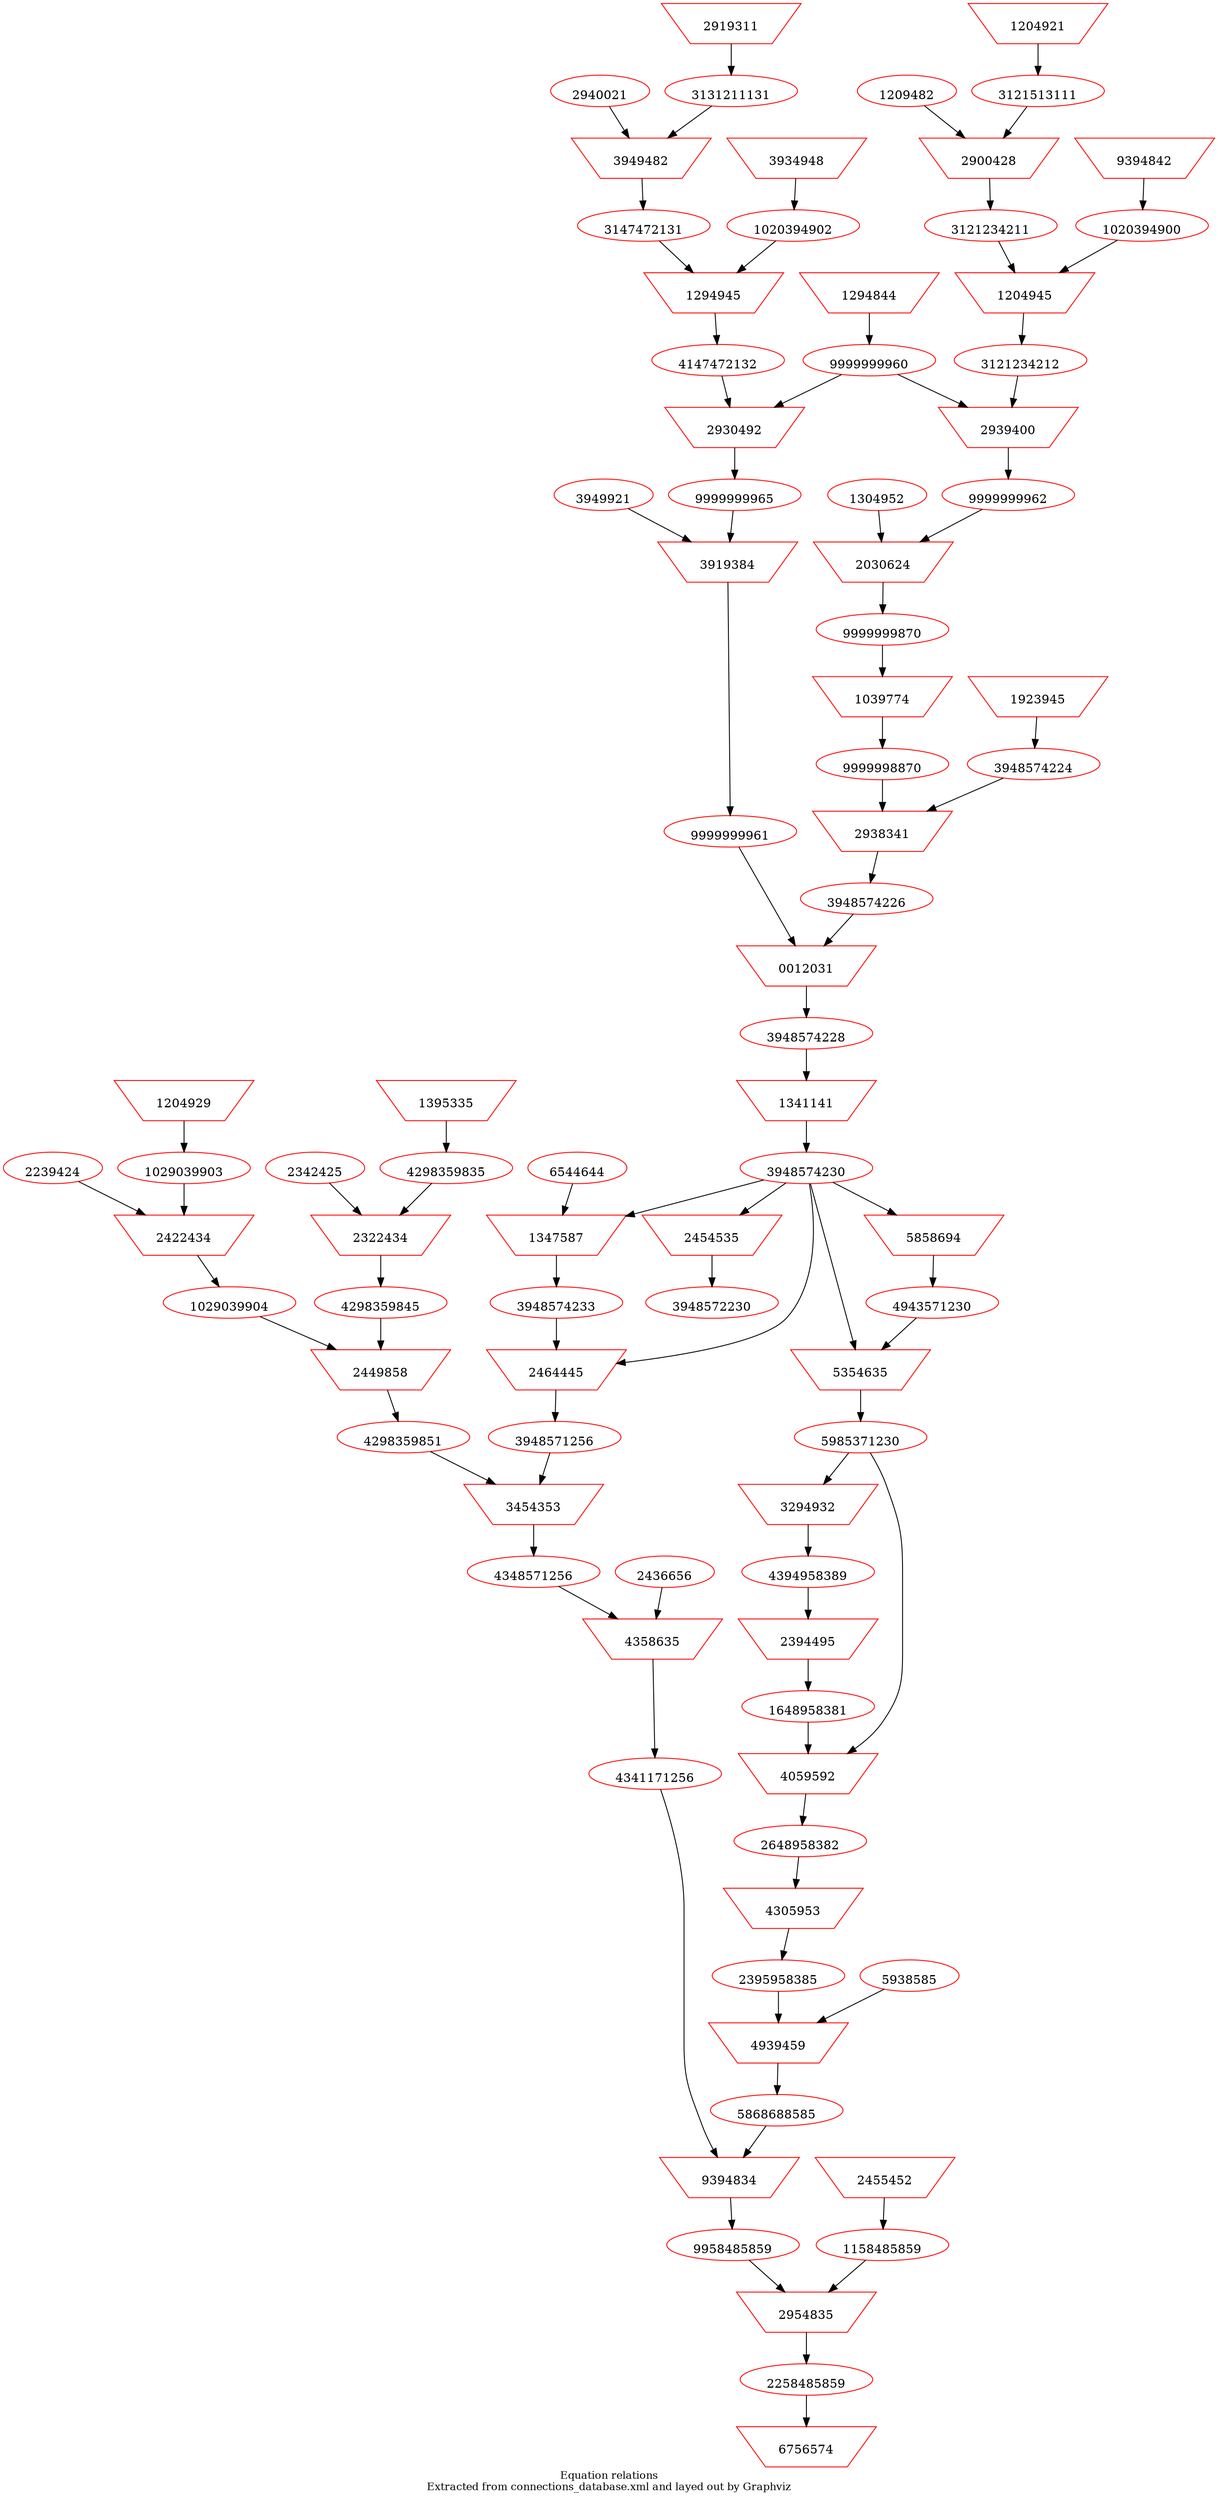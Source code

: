 # Graphviz
# date created: 20150805
# Command to produce output:
# neato -Tsvg thisfile.gv > out.svg
# http://www.graphviz.org/Gallery/directed/traffic_lights.gv.txt
# http://www.graphviz.org/content/traffic_lights
digraph physicsEquations {
overlap=false;
label="Equation relations\nExtracted from connections_database.xml and layed out by Graphviz";
fontsize=12;
6544644 [shape=ellipse,color=red,image="/Users/benpayne/version_controlled/proofofconcept/lib/images_feed_png/6544644.png",labelloc=b,URL="http://feed.com"];
2940021 [shape=ellipse,color=red,image="/Users/benpayne/version_controlled/proofofconcept/lib/images_feed_png/2940021.png",labelloc=b,URL="http://feed.com"];
3949921 [shape=ellipse,color=red,image="/Users/benpayne/version_controlled/proofofconcept/lib/images_feed_png/3949921.png",labelloc=b,URL="http://feed.com"];
2436656 [shape=ellipse,color=red,image="/Users/benpayne/version_controlled/proofofconcept/lib/images_feed_png/2436656.png",labelloc=b,URL="http://feed.com"];
1304952 [shape=ellipse,color=red,image="/Users/benpayne/version_controlled/proofofconcept/lib/images_feed_png/1304952.png",labelloc=b,URL="http://feed.com"];
5938585 [shape=ellipse,color=red,image="/Users/benpayne/version_controlled/proofofconcept/lib/images_feed_png/5938585.png",labelloc=b,URL="http://feed.com"];
2239424 [shape=ellipse,color=red,image="/Users/benpayne/version_controlled/proofofconcept/lib/images_feed_png/2239424.png",labelloc=b,URL="http://feed.com"];
1209482 [shape=ellipse,color=red,image="/Users/benpayne/version_controlled/proofofconcept/lib/images_feed_png/1209482.png",labelloc=b,URL="http://feed.com"];
2342425 [shape=ellipse,color=red,image="/Users/benpayne/version_controlled/proofofconcept/lib/images_feed_png/2342425.png",labelloc=b,URL="http://feed.com"];
5868688585 [shape=ellipse,color=red,image="/Users/benpayne/version_controlled/proofofconcept/lib/images_expression_png/5868688585.png",labelloc=b,URL="http://expre.com"];
5985371230 [shape=ellipse,color=red,image="/Users/benpayne/version_controlled/proofofconcept/lib/images_expression_png/5985371230.png",labelloc=b,URL="http://expre.com"];
4298359835 [shape=ellipse,color=red,image="/Users/benpayne/version_controlled/proofofconcept/lib/images_expression_png/4298359835.png",labelloc=b,URL="http://expre.com"];
4298359851 [shape=ellipse,color=red,image="/Users/benpayne/version_controlled/proofofconcept/lib/images_expression_png/4298359851.png",labelloc=b,URL="http://expre.com"];
2258485859 [shape=ellipse,color=red,image="/Users/benpayne/version_controlled/proofofconcept/lib/images_expression_png/2258485859.png",labelloc=b,URL="http://expre.com"];
9999999960 [shape=ellipse,color=red,image="/Users/benpayne/version_controlled/proofofconcept/lib/images_expression_png/9999999960.png",labelloc=b,URL="http://expre.com"];
9999999961 [shape=ellipse,color=red,image="/Users/benpayne/version_controlled/proofofconcept/lib/images_expression_png/9999999961.png",labelloc=b,URL="http://expre.com"];
9999999962 [shape=ellipse,color=red,image="/Users/benpayne/version_controlled/proofofconcept/lib/images_expression_png/9999999962.png",labelloc=b,URL="http://expre.com"];
9999999965 [shape=ellipse,color=red,image="/Users/benpayne/version_controlled/proofofconcept/lib/images_expression_png/9999999965.png",labelloc=b,URL="http://expre.com"];
4348571256 [shape=ellipse,color=red,image="/Users/benpayne/version_controlled/proofofconcept/lib/images_expression_png/4348571256.png",labelloc=b,URL="http://expre.com"];
4394958389 [shape=ellipse,color=red,image="/Users/benpayne/version_controlled/proofofconcept/lib/images_expression_png/4394958389.png",labelloc=b,URL="http://expre.com"];
1029039903 [shape=ellipse,color=red,image="/Users/benpayne/version_controlled/proofofconcept/lib/images_expression_png/1029039903.png",labelloc=b,URL="http://expre.com"];
3948572230 [shape=ellipse,color=red,image="/Users/benpayne/version_controlled/proofofconcept/lib/images_expression_png/3948572230.png",labelloc=b,URL="http://expre.com"];
4341171256 [shape=ellipse,color=red,image="/Users/benpayne/version_controlled/proofofconcept/lib/images_expression_png/4341171256.png",labelloc=b,URL="http://expre.com"];
9958485859 [shape=ellipse,color=red,image="/Users/benpayne/version_controlled/proofofconcept/lib/images_expression_png/9958485859.png",labelloc=b,URL="http://expre.com"];
4147472132 [shape=ellipse,color=red,image="/Users/benpayne/version_controlled/proofofconcept/lib/images_expression_png/4147472132.png",labelloc=b,URL="http://expre.com"];
3948574230 [shape=ellipse,color=red,image="/Users/benpayne/version_controlled/proofofconcept/lib/images_expression_png/3948574230.png",labelloc=b,URL="http://expre.com"];
3948574233 [shape=ellipse,color=red,image="/Users/benpayne/version_controlled/proofofconcept/lib/images_expression_png/3948574233.png",labelloc=b,URL="http://expre.com"];
3147472131 [shape=ellipse,color=red,image="/Users/benpayne/version_controlled/proofofconcept/lib/images_expression_png/3147472131.png",labelloc=b,URL="http://expre.com"];
1158485859 [shape=ellipse,color=red,image="/Users/benpayne/version_controlled/proofofconcept/lib/images_expression_png/1158485859.png",labelloc=b,URL="http://expre.com"];
9999998870 [shape=ellipse,color=red,image="/Users/benpayne/version_controlled/proofofconcept/lib/images_expression_png/9999998870.png",labelloc=b,URL="http://expre.com"];
3131211131 [shape=ellipse,color=red,image="/Users/benpayne/version_controlled/proofofconcept/lib/images_expression_png/3131211131.png",labelloc=b,URL="http://expre.com"];
4298359845 [shape=ellipse,color=red,image="/Users/benpayne/version_controlled/proofofconcept/lib/images_expression_png/4298359845.png",labelloc=b,URL="http://expre.com"];
1648958381 [shape=ellipse,color=red,image="/Users/benpayne/version_controlled/proofofconcept/lib/images_expression_png/1648958381.png",labelloc=b,URL="http://expre.com"];
3121513111 [shape=ellipse,color=red,image="/Users/benpayne/version_controlled/proofofconcept/lib/images_expression_png/3121513111.png",labelloc=b,URL="http://expre.com"];
3948571256 [shape=ellipse,color=red,image="/Users/benpayne/version_controlled/proofofconcept/lib/images_expression_png/3948571256.png",labelloc=b,URL="http://expre.com"];
9999999870 [shape=ellipse,color=red,image="/Users/benpayne/version_controlled/proofofconcept/lib/images_expression_png/9999999870.png",labelloc=b,URL="http://expre.com"];
3121234211 [shape=ellipse,color=red,image="/Users/benpayne/version_controlled/proofofconcept/lib/images_expression_png/3121234211.png",labelloc=b,URL="http://expre.com"];
3121234212 [shape=ellipse,color=red,image="/Users/benpayne/version_controlled/proofofconcept/lib/images_expression_png/3121234212.png",labelloc=b,URL="http://expre.com"];
2395958385 [shape=ellipse,color=red,image="/Users/benpayne/version_controlled/proofofconcept/lib/images_expression_png/2395958385.png",labelloc=b,URL="http://expre.com"];
2648958382 [shape=ellipse,color=red,image="/Users/benpayne/version_controlled/proofofconcept/lib/images_expression_png/2648958382.png",labelloc=b,URL="http://expre.com"];
3948574226 [shape=ellipse,color=red,image="/Users/benpayne/version_controlled/proofofconcept/lib/images_expression_png/3948574226.png",labelloc=b,URL="http://expre.com"];
3948574224 [shape=ellipse,color=red,image="/Users/benpayne/version_controlled/proofofconcept/lib/images_expression_png/3948574224.png",labelloc=b,URL="http://expre.com"];
4943571230 [shape=ellipse,color=red,image="/Users/benpayne/version_controlled/proofofconcept/lib/images_expression_png/4943571230.png",labelloc=b,URL="http://expre.com"];
1020394900 [shape=ellipse,color=red,image="/Users/benpayne/version_controlled/proofofconcept/lib/images_expression_png/1020394900.png",labelloc=b,URL="http://expre.com"];
1029039904 [shape=ellipse,color=red,image="/Users/benpayne/version_controlled/proofofconcept/lib/images_expression_png/1029039904.png",labelloc=b,URL="http://expre.com"];
1020394902 [shape=ellipse,color=red,image="/Users/benpayne/version_controlled/proofofconcept/lib/images_expression_png/1020394902.png",labelloc=b,URL="http://expre.com"];
3948574228 [shape=ellipse,color=red,image="/Users/benpayne/version_controlled/proofofconcept/lib/images_expression_png/3948574228.png",labelloc=b,URL="http://expre.com"];
9394842 [shape=invtrapezium,color=red,image="/Users/benpayne/version_controlled/proofofconcept/lib/images_infrule_png/declareInitialEq.png",labelloc=b,URL="http://infrule.com"];
2954835 [shape=invtrapezium,color=red,image="/Users/benpayne/version_controlled/proofofconcept/lib/images_infrule_png/subLHSofEqXintoEqY.png",labelloc=b,URL="http://infrule.com"];
2454535 [shape=invtrapezium,color=red,image="/Users/benpayne/version_controlled/proofofconcept/lib/images_infrule_png/applyGradientToScalarFunction.png",labelloc=b,URL="http://infrule.com"];
1039774 [shape=invtrapezium,color=red,image="/Users/benpayne/version_controlled/proofofconcept/lib/images_infrule_png/replaceScalarWithVector.png",labelloc=b,URL="http://infrule.com"];
3919384 [shape=invtrapezium,color=red,image="/Users/benpayne/version_controlled/proofofconcept/lib/images_infrule_png/dividebothsidesby.png",labelloc=b,URL="http://infrule.com"];
0012031 [shape=invtrapezium,color=red,image="/Users/benpayne/version_controlled/proofofconcept/lib/images_infrule_png/subRHSofEqXintoEqY.png",labelloc=b,URL="http://infrule.com"];
4358635 [shape=invtrapezium,color=red,image="/Users/benpayne/version_controlled/proofofconcept/lib/images_infrule_png/multbothsidesby.png",labelloc=b,URL="http://infrule.com"];
2464445 [shape=invtrapezium,color=red,image="/Users/benpayne/version_controlled/proofofconcept/lib/images_infrule_png/subRHSofEqXintoEqY.png",labelloc=b,URL="http://infrule.com"];
1294945 [shape=invtrapezium,color=red,image="/Users/benpayne/version_controlled/proofofconcept/lib/images_infrule_png/subRHSofEqXintoEqY.png",labelloc=b,URL="http://infrule.com"];
2449858 [shape=invtrapezium,color=red,image="/Users/benpayne/version_controlled/proofofconcept/lib/images_infrule_png/subRHSofEqXintoEqY.png",labelloc=b,URL="http://infrule.com"];
3934948 [shape=invtrapezium,color=red,image="/Users/benpayne/version_controlled/proofofconcept/lib/images_infrule_png/declareInitialEq.png",labelloc=b,URL="http://infrule.com"];
4059592 [shape=invtrapezium,color=red,image="/Users/benpayne/version_controlled/proofofconcept/lib/images_infrule_png/subRHSofEqXintoEqY.png",labelloc=b,URL="http://infrule.com"];
2939400 [shape=invtrapezium,color=red,image="/Users/benpayne/version_controlled/proofofconcept/lib/images_infrule_png/subRHSofEqXintoEqY.png",labelloc=b,URL="http://infrule.com"];
2422434 [shape=invtrapezium,color=red,image="/Users/benpayne/version_controlled/proofofconcept/lib/images_infrule_png/raiseBothSidesToPower.png",labelloc=b,URL="http://infrule.com"];
2030624 [shape=invtrapezium,color=red,image="/Users/benpayne/version_controlled/proofofconcept/lib/images_infrule_png/dividebothsidesby.png",labelloc=b,URL="http://infrule.com"];
2930492 [shape=invtrapezium,color=red,image="/Users/benpayne/version_controlled/proofofconcept/lib/images_infrule_png/subRHSofEqXintoEqY.png",labelloc=b,URL="http://infrule.com"];
1204921 [shape=invtrapezium,color=red,image="/Users/benpayne/version_controlled/proofofconcept/lib/images_infrule_png/declareInitialEq.png",labelloc=b,URL="http://infrule.com"];
1294844 [shape=invtrapezium,color=red,image="/Users/benpayne/version_controlled/proofofconcept/lib/images_infrule_png/declareInitialEq.png",labelloc=b,URL="http://infrule.com"];
3294932 [shape=invtrapezium,color=red,image="/Users/benpayne/version_controlled/proofofconcept/lib/images_infrule_png/applyDivergence.png",labelloc=b,URL="http://infrule.com"];
3454353 [shape=invtrapezium,color=red,image="/Users/benpayne/version_controlled/proofofconcept/lib/images_infrule_png/subRHSofEqXintoEqY.png",labelloc=b,URL="http://infrule.com"];
1204929 [shape=invtrapezium,color=red,image="/Users/benpayne/version_controlled/proofofconcept/lib/images_infrule_png/declareInitialEq.png",labelloc=b,URL="http://infrule.com"];
5354635 [shape=invtrapezium,color=red,image="/Users/benpayne/version_controlled/proofofconcept/lib/images_infrule_png/subRHSofEqXintoEqY.png",labelloc=b,URL="http://infrule.com"];
4939459 [shape=invtrapezium,color=red,image="/Users/benpayne/version_controlled/proofofconcept/lib/images_infrule_png/multbothsidesby.png",labelloc=b,URL="http://infrule.com"];
9394834 [shape=invtrapezium,color=red,image="/Users/benpayne/version_controlled/proofofconcept/lib/images_infrule_png/LHSofEqXeqLHSofEqY.png",labelloc=b,URL="http://infrule.com"];
1341141 [shape=invtrapezium,color=red,image="/Users/benpayne/version_controlled/proofofconcept/lib/images_infrule_png/simplify.png",labelloc=b,URL="http://infrule.com"];
6756574 [shape=invtrapezium,color=red,image="/Users/benpayne/version_controlled/proofofconcept/lib/images_infrule_png/declareFinalEq.png",labelloc=b,URL="http://infrule.com"];
2322434 [shape=invtrapezium,color=red,image="/Users/benpayne/version_controlled/proofofconcept/lib/images_infrule_png/multRHSbyUnity.png",labelloc=b,URL="http://infrule.com"];
3949482 [shape=invtrapezium,color=red,image="/Users/benpayne/version_controlled/proofofconcept/lib/images_infrule_png/dividebothsidesby.png",labelloc=b,URL="http://infrule.com"];
2394495 [shape=invtrapezium,color=red,image="/Users/benpayne/version_controlled/proofofconcept/lib/images_infrule_png/simplify.png",labelloc=b,URL="http://infrule.com"];
1347587 [shape=invtrapezium,color=red,image="/Users/benpayne/version_controlled/proofofconcept/lib/images_infrule_png/partialDiffWRT.png",labelloc=b,URL="http://infrule.com"];
1204945 [shape=invtrapezium,color=red,image="/Users/benpayne/version_controlled/proofofconcept/lib/images_infrule_png/subRHSofEqXintoEqY.png",labelloc=b,URL="http://infrule.com"];
1395335 [shape=invtrapezium,color=red,image="/Users/benpayne/version_controlled/proofofconcept/lib/images_infrule_png/declareInitialEq.png",labelloc=b,URL="http://infrule.com"];
1923945 [shape=invtrapezium,color=red,image="/Users/benpayne/version_controlled/proofofconcept/lib/images_infrule_png/declareInitialEq.png",labelloc=b,URL="http://infrule.com"];
5858694 [shape=invtrapezium,color=red,image="/Users/benpayne/version_controlled/proofofconcept/lib/images_infrule_png/simplify.png",labelloc=b,URL="http://infrule.com"];
2455452 [shape=invtrapezium,color=red,image="/Users/benpayne/version_controlled/proofofconcept/lib/images_infrule_png/declareInitialEq.png",labelloc=b,URL="http://infrule.com"];
2938341 [shape=invtrapezium,color=red,image="/Users/benpayne/version_controlled/proofofconcept/lib/images_infrule_png/subRHSofEqXintoEqY.png",labelloc=b,URL="http://infrule.com"];
2900428 [shape=invtrapezium,color=red,image="/Users/benpayne/version_controlled/proofofconcept/lib/images_infrule_png/dividebothsidesby.png",labelloc=b,URL="http://infrule.com"];
2919311 [shape=invtrapezium,color=red,image="/Users/benpayne/version_controlled/proofofconcept/lib/images_infrule_png/declareInitialEq.png",labelloc=b,URL="http://infrule.com"];
4305953 [shape=invtrapezium,color=red,image="/Users/benpayne/version_controlled/proofofconcept/lib/images_infrule_png/simplify.png",labelloc=b,URL="http://infrule.com"];
1204921 -> 3121513111;
2919311 -> 3131211131;
1294844 -> 9999999960;
9394842 -> 1020394900;
3934948 -> 1020394902;
2940021 -> 3949482;
3131211131 -> 3949482;
3949482 -> 3147472131;
3147472131 -> 1294945;
1020394902 -> 1294945;
1294945 -> 4147472132;
9999999960 -> 2930492;
4147472132 -> 2930492;
2930492 -> 9999999965;
3949921 -> 3919384;
9999999965 -> 3919384;
3919384 -> 9999999961;
1209482 -> 2900428;
3121513111 -> 2900428;
2900428 -> 3121234211;
3121234211 -> 1204945;
1020394900 -> 1204945;
1204945 -> 3121234212;
9999999960 -> 2939400;
3121234212 -> 2939400;
2939400 -> 9999999962;
1304952 -> 2030624;
9999999962 -> 2030624;
2030624 -> 9999999870;
9999999870 -> 1039774;
1039774 -> 9999998870;
1923945 -> 3948574224;
9999998870 -> 2938341;
3948574224 -> 2938341;
2938341 -> 3948574226;
9999999961 -> 0012031;
3948574226 -> 0012031;
0012031 -> 3948574228;
3948574228 -> 1341141;
1341141 -> 3948574230;
1204929 -> 1029039903;
1395335 -> 4298359835;
2239424 -> 2422434;
1029039903 -> 2422434;
2422434 -> 1029039904;
2342425 -> 2322434;
4298359835 -> 2322434;
2322434 -> 4298359845;
1029039904 -> 2449858;
4298359845 -> 2449858;
2449858 -> 4298359851;
6544644 -> 1347587;
3948574230 -> 1347587;
1347587 -> 3948574233;
3948574230 -> 2464445;
3948574233 -> 2464445;
2464445 -> 3948571256;
4298359851 -> 3454353;
3948571256 -> 3454353;
3454353 -> 4348571256;
2436656 -> 4358635;
4348571256 -> 4358635;
4358635 -> 4341171256;
3948574230 -> 2454535;
2454535 -> 3948572230;
3948574230 -> 5858694;
5858694 -> 4943571230;
4943571230 -> 5354635;
3948574230 -> 5354635;
5354635 -> 5985371230;
5985371230 -> 3294932;
3294932 -> 4394958389;
4394958389 -> 2394495;
2394495 -> 1648958381;
5985371230 -> 4059592;
1648958381 -> 4059592;
4059592 -> 2648958382;
2648958382 -> 4305953;
4305953 -> 2395958385;
5938585 -> 4939459;
2395958385 -> 4939459;
4939459 -> 5868688585;
5868688585 -> 9394834;
4341171256 -> 9394834;
9394834 -> 9958485859;
2455452 -> 1158485859;
1158485859 -> 2954835;
9958485859 -> 2954835;
2954835 -> 2258485859;
2258485859 -> 6756574;
}
